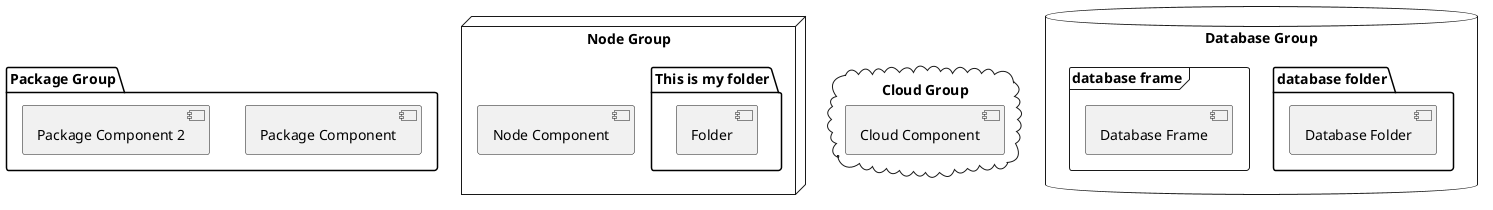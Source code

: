 
@startuml Groups

package "Package Group" {
    component "Package Component" as packageComp
    [Package Component 2] as packageComp2
}

node "Node Group" {
    component "Node Component" as nodeComp
    folder "This is my folder" {
        [Folder]
    }
}

cloud "Cloud Group" {
    component "Cloud Component" as cloudComp
}

database "Database Group" {
  folder "database folder" {
    [Database Folder]
  }
  frame "database frame" {
    [Database Frame]
  }
}

@enduml